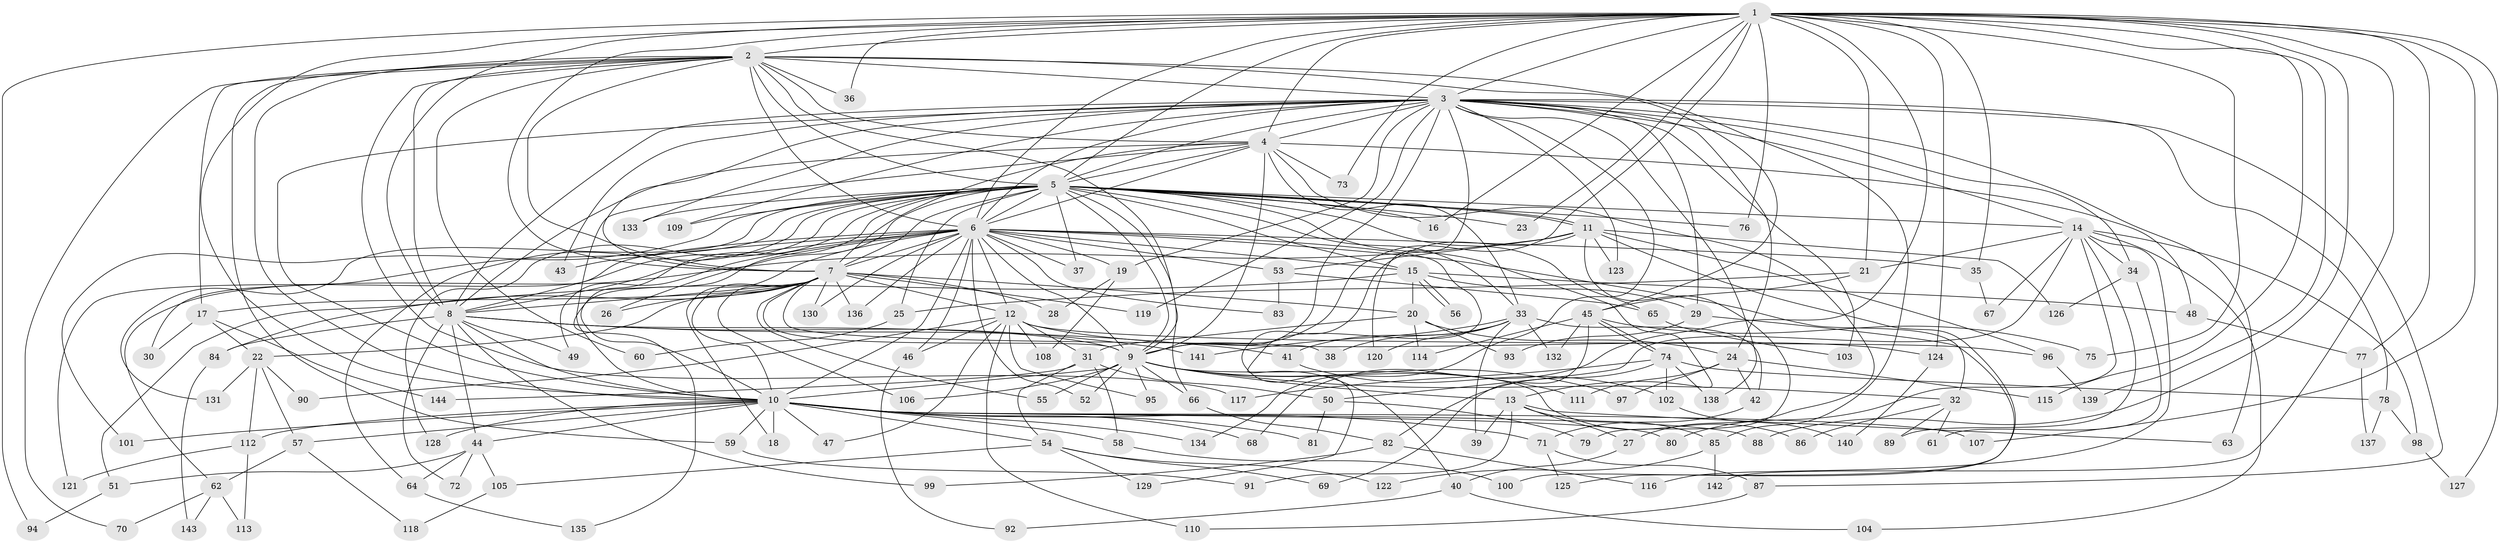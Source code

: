 // Generated by graph-tools (version 1.1) at 2025/35/03/09/25 02:35:03]
// undirected, 144 vertices, 313 edges
graph export_dot {
graph [start="1"]
  node [color=gray90,style=filled];
  1;
  2;
  3;
  4;
  5;
  6;
  7;
  8;
  9;
  10;
  11;
  12;
  13;
  14;
  15;
  16;
  17;
  18;
  19;
  20;
  21;
  22;
  23;
  24;
  25;
  26;
  27;
  28;
  29;
  30;
  31;
  32;
  33;
  34;
  35;
  36;
  37;
  38;
  39;
  40;
  41;
  42;
  43;
  44;
  45;
  46;
  47;
  48;
  49;
  50;
  51;
  52;
  53;
  54;
  55;
  56;
  57;
  58;
  59;
  60;
  61;
  62;
  63;
  64;
  65;
  66;
  67;
  68;
  69;
  70;
  71;
  72;
  73;
  74;
  75;
  76;
  77;
  78;
  79;
  80;
  81;
  82;
  83;
  84;
  85;
  86;
  87;
  88;
  89;
  90;
  91;
  92;
  93;
  94;
  95;
  96;
  97;
  98;
  99;
  100;
  101;
  102;
  103;
  104;
  105;
  106;
  107;
  108;
  109;
  110;
  111;
  112;
  113;
  114;
  115;
  116;
  117;
  118;
  119;
  120;
  121;
  122;
  123;
  124;
  125;
  126;
  127;
  128;
  129;
  130;
  131;
  132;
  133;
  134;
  135;
  136;
  137;
  138;
  139;
  140;
  141;
  142;
  143;
  144;
  1 -- 2;
  1 -- 3;
  1 -- 4;
  1 -- 5;
  1 -- 6;
  1 -- 7;
  1 -- 8;
  1 -- 9;
  1 -- 10;
  1 -- 16;
  1 -- 21;
  1 -- 23;
  1 -- 35;
  1 -- 36;
  1 -- 68;
  1 -- 73;
  1 -- 75;
  1 -- 76;
  1 -- 77;
  1 -- 88;
  1 -- 94;
  1 -- 107;
  1 -- 115;
  1 -- 124;
  1 -- 127;
  1 -- 139;
  1 -- 142;
  2 -- 3;
  2 -- 4;
  2 -- 5;
  2 -- 6;
  2 -- 7;
  2 -- 8;
  2 -- 9;
  2 -- 10;
  2 -- 17;
  2 -- 36;
  2 -- 45;
  2 -- 59;
  2 -- 60;
  2 -- 70;
  2 -- 85;
  2 -- 117;
  3 -- 4;
  3 -- 5;
  3 -- 6;
  3 -- 7;
  3 -- 8;
  3 -- 9;
  3 -- 10;
  3 -- 14;
  3 -- 19;
  3 -- 24;
  3 -- 29;
  3 -- 34;
  3 -- 43;
  3 -- 63;
  3 -- 78;
  3 -- 87;
  3 -- 103;
  3 -- 109;
  3 -- 119;
  3 -- 120;
  3 -- 123;
  3 -- 133;
  3 -- 134;
  3 -- 138;
  4 -- 5;
  4 -- 6;
  4 -- 7;
  4 -- 8;
  4 -- 9;
  4 -- 10;
  4 -- 27;
  4 -- 33;
  4 -- 48;
  4 -- 73;
  5 -- 6;
  5 -- 7;
  5 -- 8;
  5 -- 9;
  5 -- 10;
  5 -- 11;
  5 -- 11;
  5 -- 13;
  5 -- 14;
  5 -- 15;
  5 -- 16;
  5 -- 23;
  5 -- 25;
  5 -- 26;
  5 -- 30;
  5 -- 33;
  5 -- 37;
  5 -- 64;
  5 -- 65;
  5 -- 66;
  5 -- 76;
  5 -- 101;
  5 -- 109;
  5 -- 128;
  5 -- 131;
  5 -- 133;
  6 -- 7;
  6 -- 8;
  6 -- 9;
  6 -- 10;
  6 -- 12;
  6 -- 15;
  6 -- 18;
  6 -- 19;
  6 -- 32;
  6 -- 35;
  6 -- 37;
  6 -- 40;
  6 -- 43;
  6 -- 46;
  6 -- 49;
  6 -- 52;
  6 -- 53;
  6 -- 83;
  6 -- 121;
  6 -- 130;
  6 -- 135;
  6 -- 136;
  7 -- 8;
  7 -- 9;
  7 -- 10;
  7 -- 12;
  7 -- 17;
  7 -- 20;
  7 -- 22;
  7 -- 26;
  7 -- 28;
  7 -- 38;
  7 -- 55;
  7 -- 84;
  7 -- 106;
  7 -- 119;
  7 -- 130;
  7 -- 136;
  8 -- 9;
  8 -- 10;
  8 -- 41;
  8 -- 44;
  8 -- 49;
  8 -- 72;
  8 -- 84;
  8 -- 99;
  8 -- 141;
  9 -- 10;
  9 -- 13;
  9 -- 32;
  9 -- 52;
  9 -- 55;
  9 -- 66;
  9 -- 86;
  9 -- 95;
  9 -- 97;
  9 -- 106;
  9 -- 111;
  10 -- 18;
  10 -- 44;
  10 -- 47;
  10 -- 54;
  10 -- 57;
  10 -- 58;
  10 -- 59;
  10 -- 68;
  10 -- 71;
  10 -- 80;
  10 -- 81;
  10 -- 88;
  10 -- 101;
  10 -- 107;
  10 -- 112;
  10 -- 128;
  10 -- 134;
  11 -- 53;
  11 -- 62;
  11 -- 79;
  11 -- 96;
  11 -- 100;
  11 -- 123;
  11 -- 126;
  11 -- 129;
  12 -- 31;
  12 -- 46;
  12 -- 47;
  12 -- 90;
  12 -- 95;
  12 -- 96;
  12 -- 108;
  12 -- 110;
  12 -- 124;
  13 -- 27;
  13 -- 39;
  13 -- 63;
  13 -- 85;
  13 -- 91;
  14 -- 21;
  14 -- 34;
  14 -- 50;
  14 -- 67;
  14 -- 80;
  14 -- 89;
  14 -- 98;
  14 -- 104;
  14 -- 116;
  15 -- 20;
  15 -- 29;
  15 -- 48;
  15 -- 51;
  15 -- 56;
  15 -- 56;
  17 -- 22;
  17 -- 30;
  17 -- 144;
  19 -- 28;
  19 -- 108;
  20 -- 24;
  20 -- 31;
  20 -- 93;
  20 -- 114;
  21 -- 25;
  21 -- 45;
  22 -- 57;
  22 -- 90;
  22 -- 112;
  22 -- 131;
  24 -- 42;
  24 -- 97;
  24 -- 111;
  24 -- 115;
  25 -- 60;
  27 -- 40;
  29 -- 93;
  29 -- 125;
  31 -- 50;
  31 -- 54;
  31 -- 58;
  31 -- 144;
  32 -- 61;
  32 -- 86;
  32 -- 89;
  33 -- 38;
  33 -- 39;
  33 -- 41;
  33 -- 42;
  33 -- 120;
  33 -- 132;
  33 -- 141;
  34 -- 61;
  34 -- 126;
  35 -- 67;
  40 -- 92;
  40 -- 104;
  41 -- 102;
  42 -- 71;
  44 -- 51;
  44 -- 64;
  44 -- 72;
  44 -- 105;
  45 -- 69;
  45 -- 74;
  45 -- 74;
  45 -- 75;
  45 -- 114;
  45 -- 132;
  46 -- 92;
  48 -- 77;
  50 -- 79;
  50 -- 81;
  51 -- 94;
  53 -- 65;
  53 -- 83;
  54 -- 69;
  54 -- 105;
  54 -- 122;
  54 -- 129;
  57 -- 62;
  57 -- 118;
  58 -- 100;
  59 -- 91;
  62 -- 70;
  62 -- 113;
  62 -- 143;
  64 -- 135;
  65 -- 103;
  66 -- 82;
  71 -- 87;
  71 -- 125;
  74 -- 78;
  74 -- 82;
  74 -- 102;
  74 -- 117;
  74 -- 138;
  77 -- 137;
  78 -- 98;
  78 -- 137;
  82 -- 99;
  82 -- 116;
  84 -- 143;
  85 -- 122;
  85 -- 142;
  87 -- 110;
  96 -- 139;
  98 -- 127;
  102 -- 140;
  105 -- 118;
  112 -- 113;
  112 -- 121;
  124 -- 140;
}
